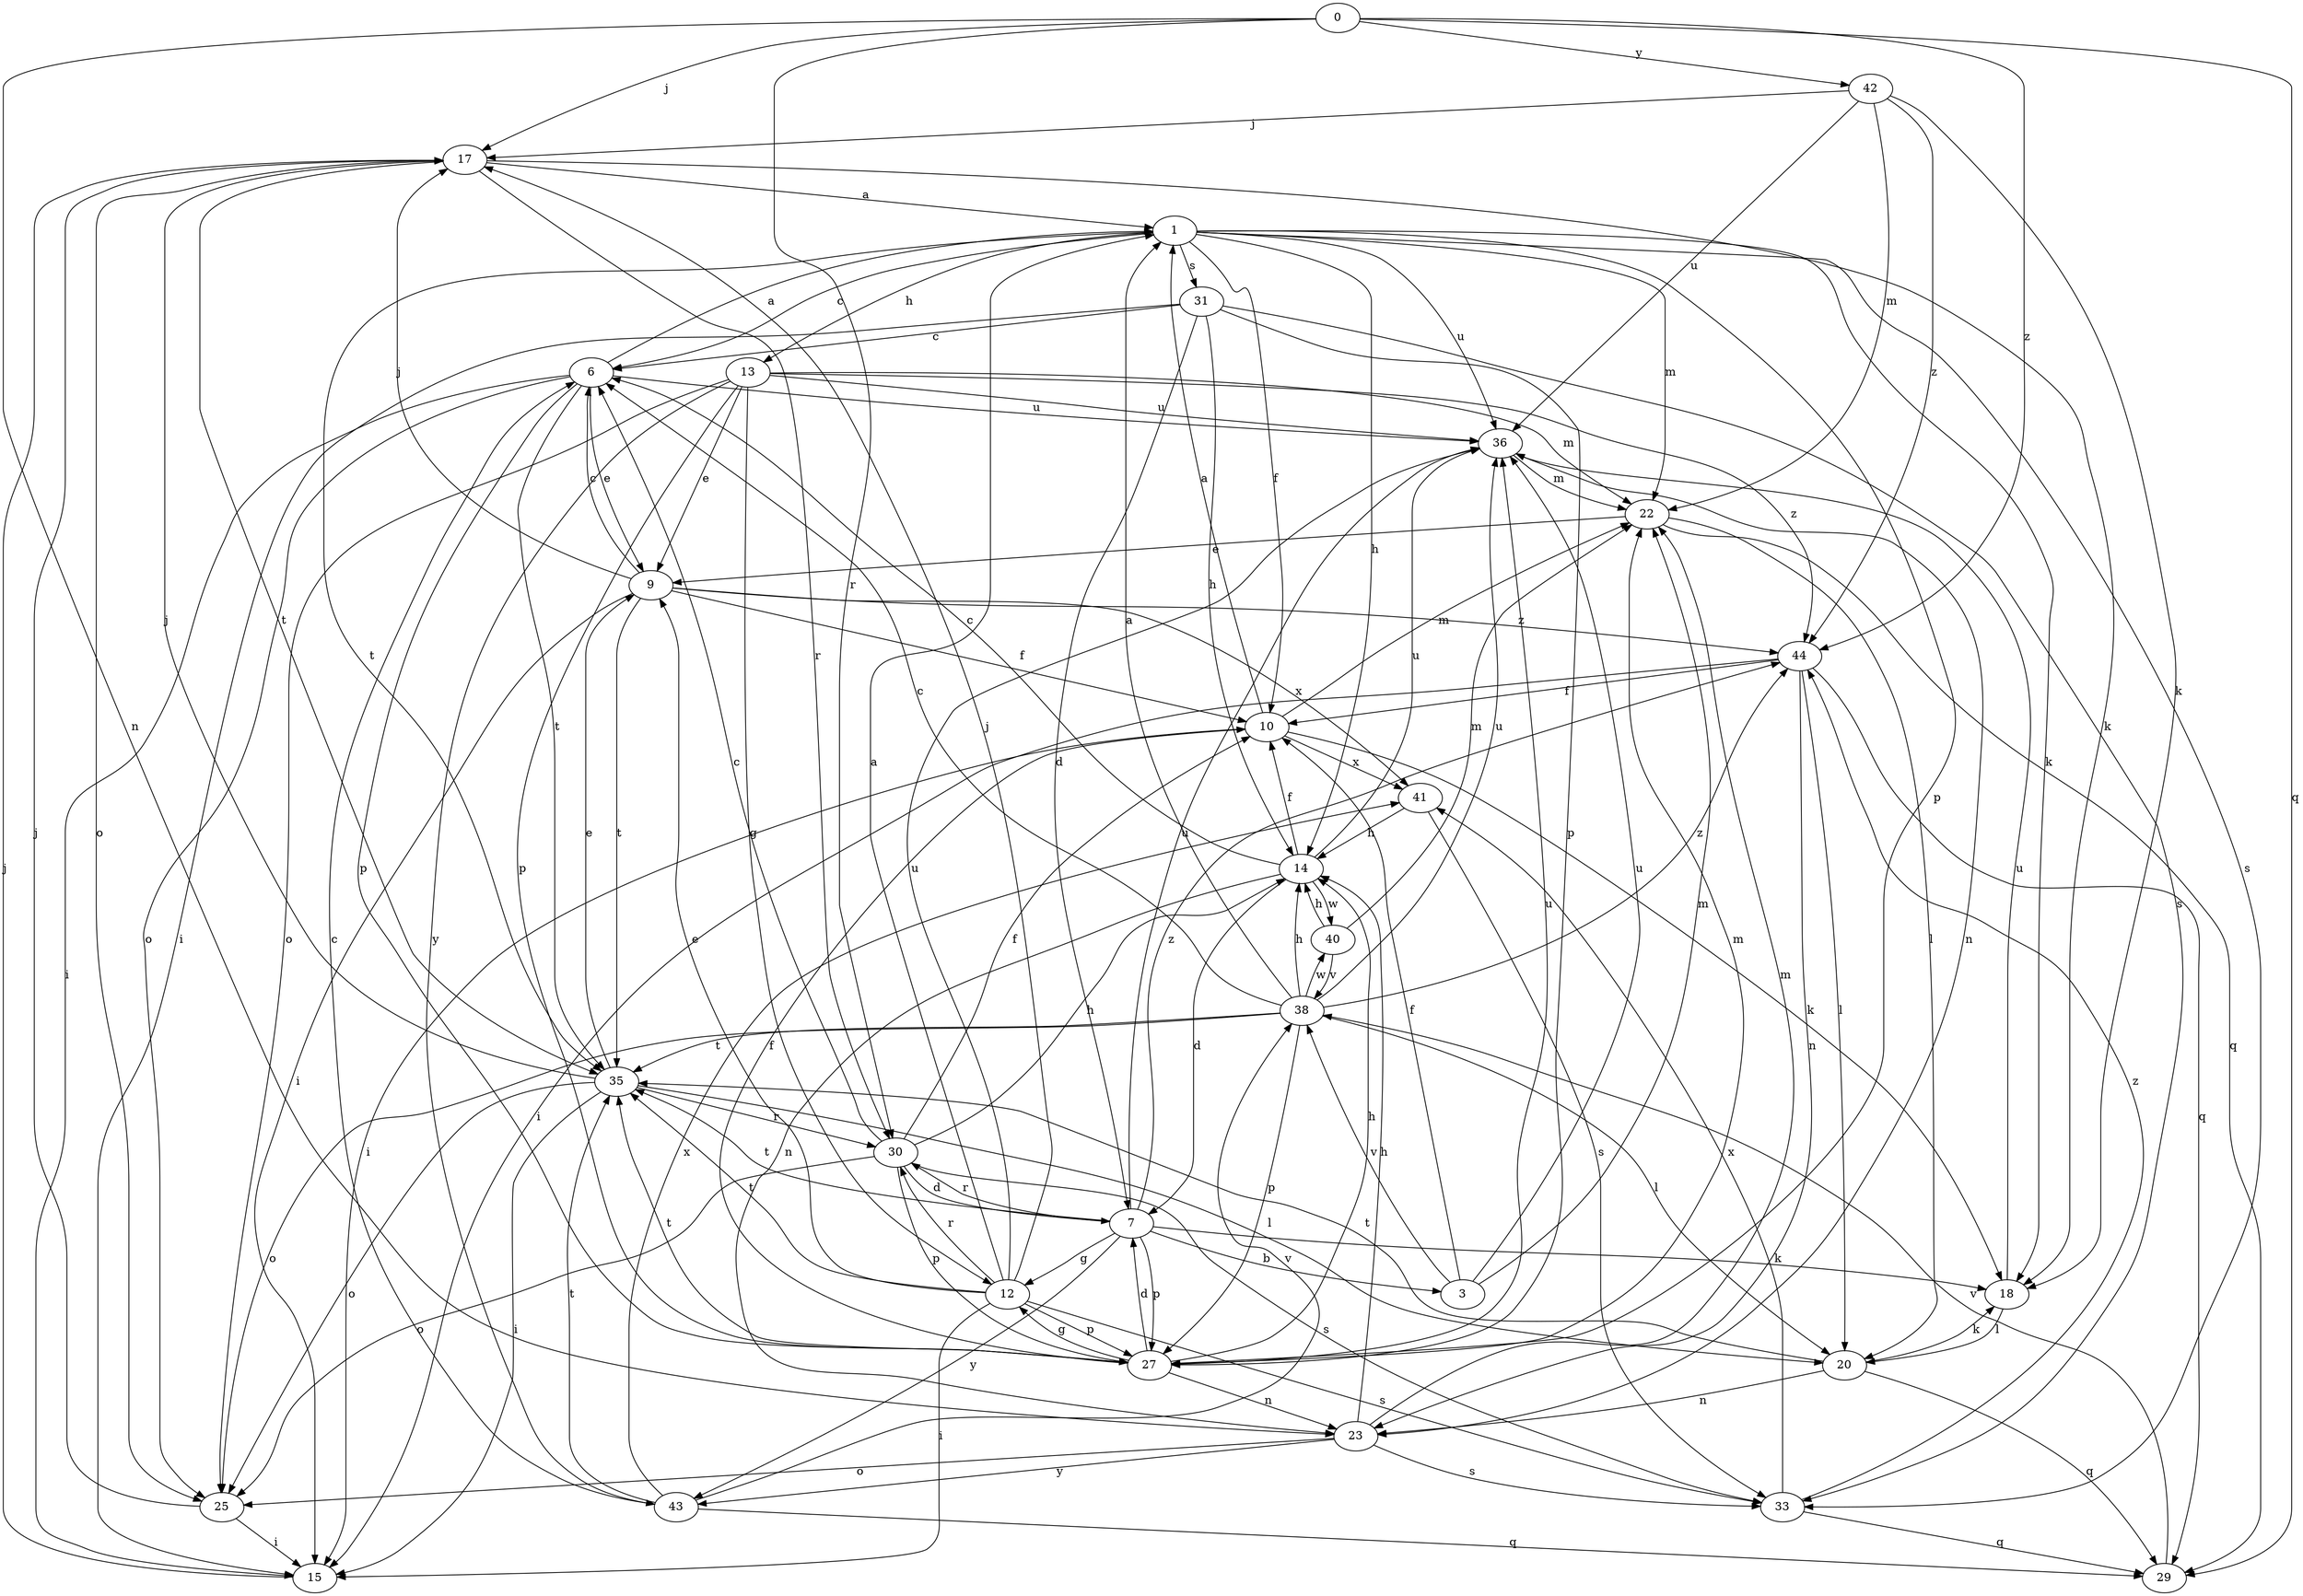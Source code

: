 strict digraph  {
0;
1;
3;
6;
7;
9;
10;
12;
13;
14;
15;
17;
18;
20;
22;
23;
25;
27;
29;
30;
31;
33;
35;
36;
38;
40;
41;
42;
43;
44;
0 -> 17  [label=j];
0 -> 23  [label=n];
0 -> 29  [label=q];
0 -> 30  [label=r];
0 -> 42  [label=y];
0 -> 44  [label=z];
1 -> 6  [label=c];
1 -> 10  [label=f];
1 -> 13  [label=h];
1 -> 14  [label=h];
1 -> 18  [label=k];
1 -> 22  [label=m];
1 -> 27  [label=p];
1 -> 31  [label=s];
1 -> 33  [label=s];
1 -> 35  [label=t];
1 -> 36  [label=u];
3 -> 10  [label=f];
3 -> 22  [label=m];
3 -> 36  [label=u];
3 -> 38  [label=v];
6 -> 1  [label=a];
6 -> 9  [label=e];
6 -> 15  [label=i];
6 -> 25  [label=o];
6 -> 27  [label=p];
6 -> 35  [label=t];
6 -> 36  [label=u];
7 -> 3  [label=b];
7 -> 12  [label=g];
7 -> 18  [label=k];
7 -> 27  [label=p];
7 -> 30  [label=r];
7 -> 35  [label=t];
7 -> 36  [label=u];
7 -> 43  [label=y];
7 -> 44  [label=z];
9 -> 6  [label=c];
9 -> 10  [label=f];
9 -> 15  [label=i];
9 -> 17  [label=j];
9 -> 35  [label=t];
9 -> 41  [label=x];
9 -> 44  [label=z];
10 -> 1  [label=a];
10 -> 15  [label=i];
10 -> 18  [label=k];
10 -> 22  [label=m];
10 -> 41  [label=x];
12 -> 1  [label=a];
12 -> 9  [label=e];
12 -> 15  [label=i];
12 -> 17  [label=j];
12 -> 27  [label=p];
12 -> 30  [label=r];
12 -> 33  [label=s];
12 -> 35  [label=t];
12 -> 36  [label=u];
13 -> 9  [label=e];
13 -> 12  [label=g];
13 -> 22  [label=m];
13 -> 25  [label=o];
13 -> 27  [label=p];
13 -> 36  [label=u];
13 -> 43  [label=y];
13 -> 44  [label=z];
14 -> 6  [label=c];
14 -> 7  [label=d];
14 -> 10  [label=f];
14 -> 23  [label=n];
14 -> 36  [label=u];
14 -> 40  [label=w];
15 -> 17  [label=j];
17 -> 1  [label=a];
17 -> 18  [label=k];
17 -> 25  [label=o];
17 -> 30  [label=r];
17 -> 35  [label=t];
18 -> 20  [label=l];
18 -> 36  [label=u];
20 -> 18  [label=k];
20 -> 23  [label=n];
20 -> 29  [label=q];
20 -> 35  [label=t];
22 -> 9  [label=e];
22 -> 20  [label=l];
22 -> 29  [label=q];
23 -> 14  [label=h];
23 -> 22  [label=m];
23 -> 25  [label=o];
23 -> 33  [label=s];
23 -> 43  [label=y];
25 -> 15  [label=i];
25 -> 17  [label=j];
27 -> 7  [label=d];
27 -> 10  [label=f];
27 -> 12  [label=g];
27 -> 14  [label=h];
27 -> 22  [label=m];
27 -> 23  [label=n];
27 -> 35  [label=t];
27 -> 36  [label=u];
29 -> 38  [label=v];
30 -> 6  [label=c];
30 -> 7  [label=d];
30 -> 10  [label=f];
30 -> 14  [label=h];
30 -> 25  [label=o];
30 -> 27  [label=p];
30 -> 33  [label=s];
31 -> 6  [label=c];
31 -> 7  [label=d];
31 -> 14  [label=h];
31 -> 15  [label=i];
31 -> 27  [label=p];
31 -> 33  [label=s];
33 -> 29  [label=q];
33 -> 41  [label=x];
33 -> 44  [label=z];
35 -> 9  [label=e];
35 -> 15  [label=i];
35 -> 17  [label=j];
35 -> 20  [label=l];
35 -> 25  [label=o];
35 -> 30  [label=r];
36 -> 22  [label=m];
36 -> 23  [label=n];
38 -> 1  [label=a];
38 -> 6  [label=c];
38 -> 14  [label=h];
38 -> 20  [label=l];
38 -> 25  [label=o];
38 -> 27  [label=p];
38 -> 35  [label=t];
38 -> 36  [label=u];
38 -> 40  [label=w];
38 -> 44  [label=z];
40 -> 14  [label=h];
40 -> 22  [label=m];
40 -> 38  [label=v];
41 -> 14  [label=h];
41 -> 33  [label=s];
42 -> 17  [label=j];
42 -> 18  [label=k];
42 -> 22  [label=m];
42 -> 36  [label=u];
42 -> 44  [label=z];
43 -> 6  [label=c];
43 -> 29  [label=q];
43 -> 35  [label=t];
43 -> 38  [label=v];
43 -> 41  [label=x];
44 -> 10  [label=f];
44 -> 15  [label=i];
44 -> 20  [label=l];
44 -> 23  [label=n];
44 -> 29  [label=q];
}
